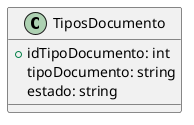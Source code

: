 @startuml TiposDocumento
class TiposDocumento{
   +idTipoDocumento: int
   tipoDocumento: string
   estado: string
}
@enduml